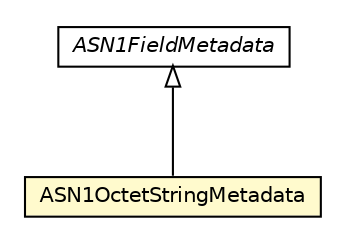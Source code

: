#!/usr/local/bin/dot
#
# Class diagram 
# Generated by UMLGraph version R5_6-24-gf6e263 (http://www.umlgraph.org/)
#

digraph G {
	edge [fontname="Helvetica",fontsize=10,labelfontname="Helvetica",labelfontsize=10];
	node [fontname="Helvetica",fontsize=10,shape=plaintext];
	nodesep=0.25;
	ranksep=0.5;
	// org.universAAL.lddi.lib.ieeex73std.org.bn.metadata.ASN1FieldMetadata
	c1725665 [label=<<table title="org.universAAL.lddi.lib.ieeex73std.org.bn.metadata.ASN1FieldMetadata" border="0" cellborder="1" cellspacing="0" cellpadding="2" port="p" href="./ASN1FieldMetadata.html">
		<tr><td><table border="0" cellspacing="0" cellpadding="1">
<tr><td align="center" balign="center"><font face="Helvetica-Oblique"> ASN1FieldMetadata </font></td></tr>
		</table></td></tr>
		</table>>, URL="./ASN1FieldMetadata.html", fontname="Helvetica", fontcolor="black", fontsize=10.0];
	// org.universAAL.lddi.lib.ieeex73std.org.bn.metadata.ASN1OctetStringMetadata
	c1725672 [label=<<table title="org.universAAL.lddi.lib.ieeex73std.org.bn.metadata.ASN1OctetStringMetadata" border="0" cellborder="1" cellspacing="0" cellpadding="2" port="p" bgcolor="lemonChiffon" href="./ASN1OctetStringMetadata.html">
		<tr><td><table border="0" cellspacing="0" cellpadding="1">
<tr><td align="center" balign="center"> ASN1OctetStringMetadata </td></tr>
		</table></td></tr>
		</table>>, URL="./ASN1OctetStringMetadata.html", fontname="Helvetica", fontcolor="black", fontsize=10.0];
	//org.universAAL.lddi.lib.ieeex73std.org.bn.metadata.ASN1OctetStringMetadata extends org.universAAL.lddi.lib.ieeex73std.org.bn.metadata.ASN1FieldMetadata
	c1725665:p -> c1725672:p [dir=back,arrowtail=empty];
}

